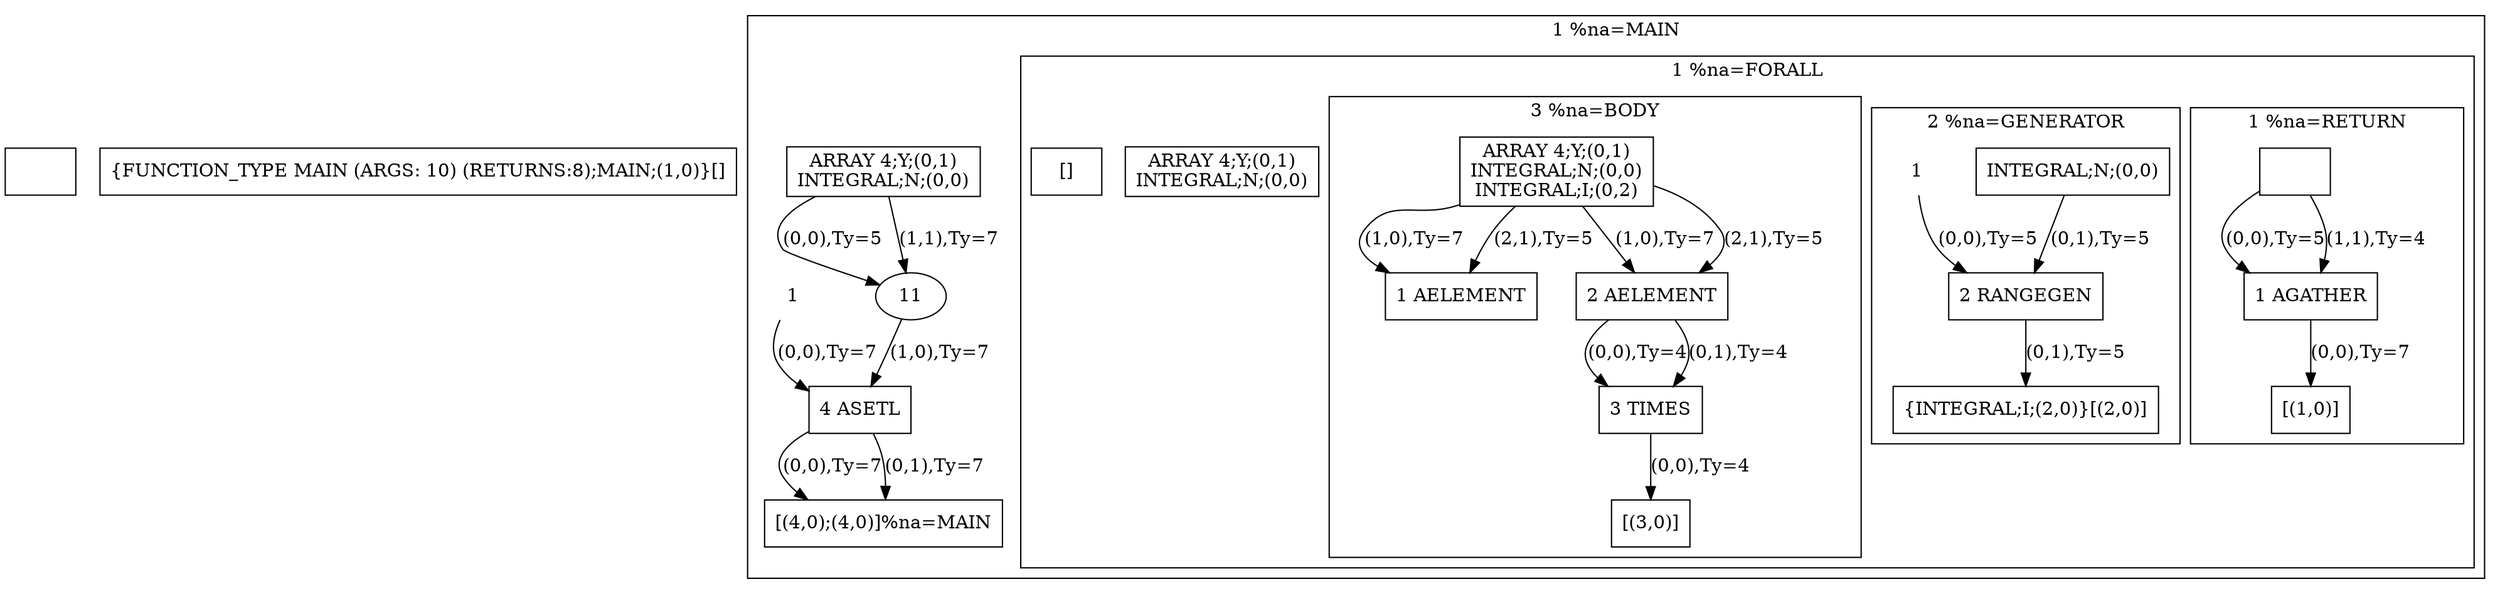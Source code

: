 digraph R {
newrank=true;
IN00 [shape=rect;label=""];
OUT00 [shape=rect;label="{FUNCTION_TYPE MAIN (ARGS: 10) (RETURNS:8);MAIN;(1,0)}[]"];
subgraph cluster_01 {
label="1 %na=MAIN";
IN01 [shape=rect;label="ARRAY 4;Y;(0,1)\nINTEGRAL;N;(0,0)"];
OUT01 [shape=rect;label="[(4,0);(4,0)]%na=MAIN"];
subgraph cluster_11 {
label="1 %na=FORALL";
IN011 [shape=rect;label="ARRAY 4;Y;(0,1)\nINTEGRAL;N;(0,0)"];
OUT011 [shape=rect;label="[]"];
subgraph cluster_111 {
label="1 %na=RETURN";
IN0111 [shape=rect;label=""];
OUT0111 [shape=rect;label="[(1,0)]"];
1111 [shape=rect;label="1 AGATHER"]
IN0111 ->  1111 [label="(0,0),Ty=5"]
IN0111 ->  1111 [label="(1,1),Ty=4"]
1111 ->  OUT0111 [label="(0,0),Ty=7"]
};
subgraph cluster_112 {
label="2 %na=GENERATOR";
IN0112 [shape=rect;label="INTEGRAL;N;(0,0)"];
OUT0112 [shape=rect;label="{INTEGRAL;I;(2,0)}[(2,0)]"];
1121 [shape=plaintext;label="1"];
1122 [shape=rect;label="2 RANGEGEN"]
IN0112 ->  1122 [label="(0,1),Ty=5"]
1121 ->  1122 [label="(0,0),Ty=5"]
1122 ->  OUT0112 [label="(0,1),Ty=5"]
};
subgraph cluster_113 {
label="3 %na=BODY";
IN0113 [shape=rect;label="ARRAY 4;Y;(0,1)\nINTEGRAL;N;(0,0)\nINTEGRAL;I;(0,2)"];
OUT0113 [shape=rect;label="[(3,0)]"];
1131 [shape=rect;label="1 AELEMENT"];
1132 [shape=rect;label="2 AELEMENT"];
1133 [shape=rect;label="3 TIMES"]
IN0113 ->  1131 [label="(1,0),Ty=7"]
IN0113 ->  1131 [label="(2,1),Ty=5"]
IN0113 ->  1132 [label="(1,0),Ty=7"]
IN0113 ->  1132 [label="(2,1),Ty=5"]
1132 ->  1133 [label="(0,0),Ty=4"]
1132 ->  1133 [label="(0,1),Ty=4"]
1133 ->  OUT0113 [label="(0,0),Ty=4"]
}
};
13 [shape=plaintext;label="1"];
14 [shape=rect;label="4 ASETL"]
IN01 ->  11 [label="(0,0),Ty=5"]
IN01 ->  11 [label="(1,1),Ty=7"]
11 ->  14 [label="(1,0),Ty=7"]
13 ->  14 [label="(0,0),Ty=7"]
14 ->  OUT01 [label="(0,0),Ty=7"]
14 ->  OUT01 [label="(0,1),Ty=7"]
}}